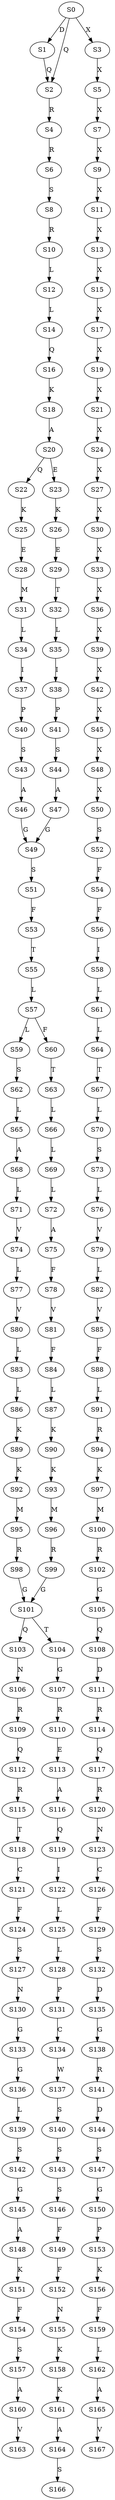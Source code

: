 strict digraph  {
	S0 -> S1 [ label = D ];
	S0 -> S2 [ label = Q ];
	S0 -> S3 [ label = X ];
	S1 -> S2 [ label = Q ];
	S2 -> S4 [ label = R ];
	S3 -> S5 [ label = X ];
	S4 -> S6 [ label = R ];
	S5 -> S7 [ label = X ];
	S6 -> S8 [ label = S ];
	S7 -> S9 [ label = X ];
	S8 -> S10 [ label = R ];
	S9 -> S11 [ label = X ];
	S10 -> S12 [ label = L ];
	S11 -> S13 [ label = X ];
	S12 -> S14 [ label = L ];
	S13 -> S15 [ label = X ];
	S14 -> S16 [ label = Q ];
	S15 -> S17 [ label = X ];
	S16 -> S18 [ label = K ];
	S17 -> S19 [ label = X ];
	S18 -> S20 [ label = A ];
	S19 -> S21 [ label = X ];
	S20 -> S22 [ label = Q ];
	S20 -> S23 [ label = E ];
	S21 -> S24 [ label = X ];
	S22 -> S25 [ label = K ];
	S23 -> S26 [ label = K ];
	S24 -> S27 [ label = X ];
	S25 -> S28 [ label = E ];
	S26 -> S29 [ label = E ];
	S27 -> S30 [ label = X ];
	S28 -> S31 [ label = M ];
	S29 -> S32 [ label = T ];
	S30 -> S33 [ label = X ];
	S31 -> S34 [ label = L ];
	S32 -> S35 [ label = L ];
	S33 -> S36 [ label = X ];
	S34 -> S37 [ label = I ];
	S35 -> S38 [ label = I ];
	S36 -> S39 [ label = X ];
	S37 -> S40 [ label = P ];
	S38 -> S41 [ label = P ];
	S39 -> S42 [ label = X ];
	S40 -> S43 [ label = S ];
	S41 -> S44 [ label = S ];
	S42 -> S45 [ label = X ];
	S43 -> S46 [ label = A ];
	S44 -> S47 [ label = A ];
	S45 -> S48 [ label = X ];
	S46 -> S49 [ label = G ];
	S47 -> S49 [ label = G ];
	S48 -> S50 [ label = X ];
	S49 -> S51 [ label = S ];
	S50 -> S52 [ label = S ];
	S51 -> S53 [ label = F ];
	S52 -> S54 [ label = F ];
	S53 -> S55 [ label = T ];
	S54 -> S56 [ label = F ];
	S55 -> S57 [ label = L ];
	S56 -> S58 [ label = I ];
	S57 -> S59 [ label = L ];
	S57 -> S60 [ label = F ];
	S58 -> S61 [ label = L ];
	S59 -> S62 [ label = S ];
	S60 -> S63 [ label = T ];
	S61 -> S64 [ label = L ];
	S62 -> S65 [ label = L ];
	S63 -> S66 [ label = L ];
	S64 -> S67 [ label = T ];
	S65 -> S68 [ label = A ];
	S66 -> S69 [ label = L ];
	S67 -> S70 [ label = L ];
	S68 -> S71 [ label = L ];
	S69 -> S72 [ label = L ];
	S70 -> S73 [ label = S ];
	S71 -> S74 [ label = V ];
	S72 -> S75 [ label = A ];
	S73 -> S76 [ label = L ];
	S74 -> S77 [ label = L ];
	S75 -> S78 [ label = F ];
	S76 -> S79 [ label = V ];
	S77 -> S80 [ label = V ];
	S78 -> S81 [ label = V ];
	S79 -> S82 [ label = L ];
	S80 -> S83 [ label = L ];
	S81 -> S84 [ label = F ];
	S82 -> S85 [ label = V ];
	S83 -> S86 [ label = L ];
	S84 -> S87 [ label = L ];
	S85 -> S88 [ label = F ];
	S86 -> S89 [ label = K ];
	S87 -> S90 [ label = K ];
	S88 -> S91 [ label = L ];
	S89 -> S92 [ label = K ];
	S90 -> S93 [ label = K ];
	S91 -> S94 [ label = R ];
	S92 -> S95 [ label = M ];
	S93 -> S96 [ label = M ];
	S94 -> S97 [ label = K ];
	S95 -> S98 [ label = R ];
	S96 -> S99 [ label = R ];
	S97 -> S100 [ label = M ];
	S98 -> S101 [ label = G ];
	S99 -> S101 [ label = G ];
	S100 -> S102 [ label = R ];
	S101 -> S103 [ label = Q ];
	S101 -> S104 [ label = T ];
	S102 -> S105 [ label = G ];
	S103 -> S106 [ label = N ];
	S104 -> S107 [ label = G ];
	S105 -> S108 [ label = Q ];
	S106 -> S109 [ label = R ];
	S107 -> S110 [ label = R ];
	S108 -> S111 [ label = D ];
	S109 -> S112 [ label = Q ];
	S110 -> S113 [ label = E ];
	S111 -> S114 [ label = R ];
	S112 -> S115 [ label = R ];
	S113 -> S116 [ label = A ];
	S114 -> S117 [ label = Q ];
	S115 -> S118 [ label = T ];
	S116 -> S119 [ label = Q ];
	S117 -> S120 [ label = R ];
	S118 -> S121 [ label = C ];
	S119 -> S122 [ label = I ];
	S120 -> S123 [ label = N ];
	S121 -> S124 [ label = F ];
	S122 -> S125 [ label = L ];
	S123 -> S126 [ label = C ];
	S124 -> S127 [ label = S ];
	S125 -> S128 [ label = L ];
	S126 -> S129 [ label = F ];
	S127 -> S130 [ label = N ];
	S128 -> S131 [ label = P ];
	S129 -> S132 [ label = S ];
	S130 -> S133 [ label = G ];
	S131 -> S134 [ label = C ];
	S132 -> S135 [ label = D ];
	S133 -> S136 [ label = G ];
	S134 -> S137 [ label = W ];
	S135 -> S138 [ label = G ];
	S136 -> S139 [ label = L ];
	S137 -> S140 [ label = S ];
	S138 -> S141 [ label = R ];
	S139 -> S142 [ label = S ];
	S140 -> S143 [ label = S ];
	S141 -> S144 [ label = D ];
	S142 -> S145 [ label = G ];
	S143 -> S146 [ label = S ];
	S144 -> S147 [ label = S ];
	S145 -> S148 [ label = A ];
	S146 -> S149 [ label = F ];
	S147 -> S150 [ label = G ];
	S148 -> S151 [ label = K ];
	S149 -> S152 [ label = F ];
	S150 -> S153 [ label = P ];
	S151 -> S154 [ label = F ];
	S152 -> S155 [ label = N ];
	S153 -> S156 [ label = K ];
	S154 -> S157 [ label = S ];
	S155 -> S158 [ label = K ];
	S156 -> S159 [ label = F ];
	S157 -> S160 [ label = A ];
	S158 -> S161 [ label = K ];
	S159 -> S162 [ label = L ];
	S160 -> S163 [ label = V ];
	S161 -> S164 [ label = A ];
	S162 -> S165 [ label = A ];
	S164 -> S166 [ label = S ];
	S165 -> S167 [ label = V ];
}
